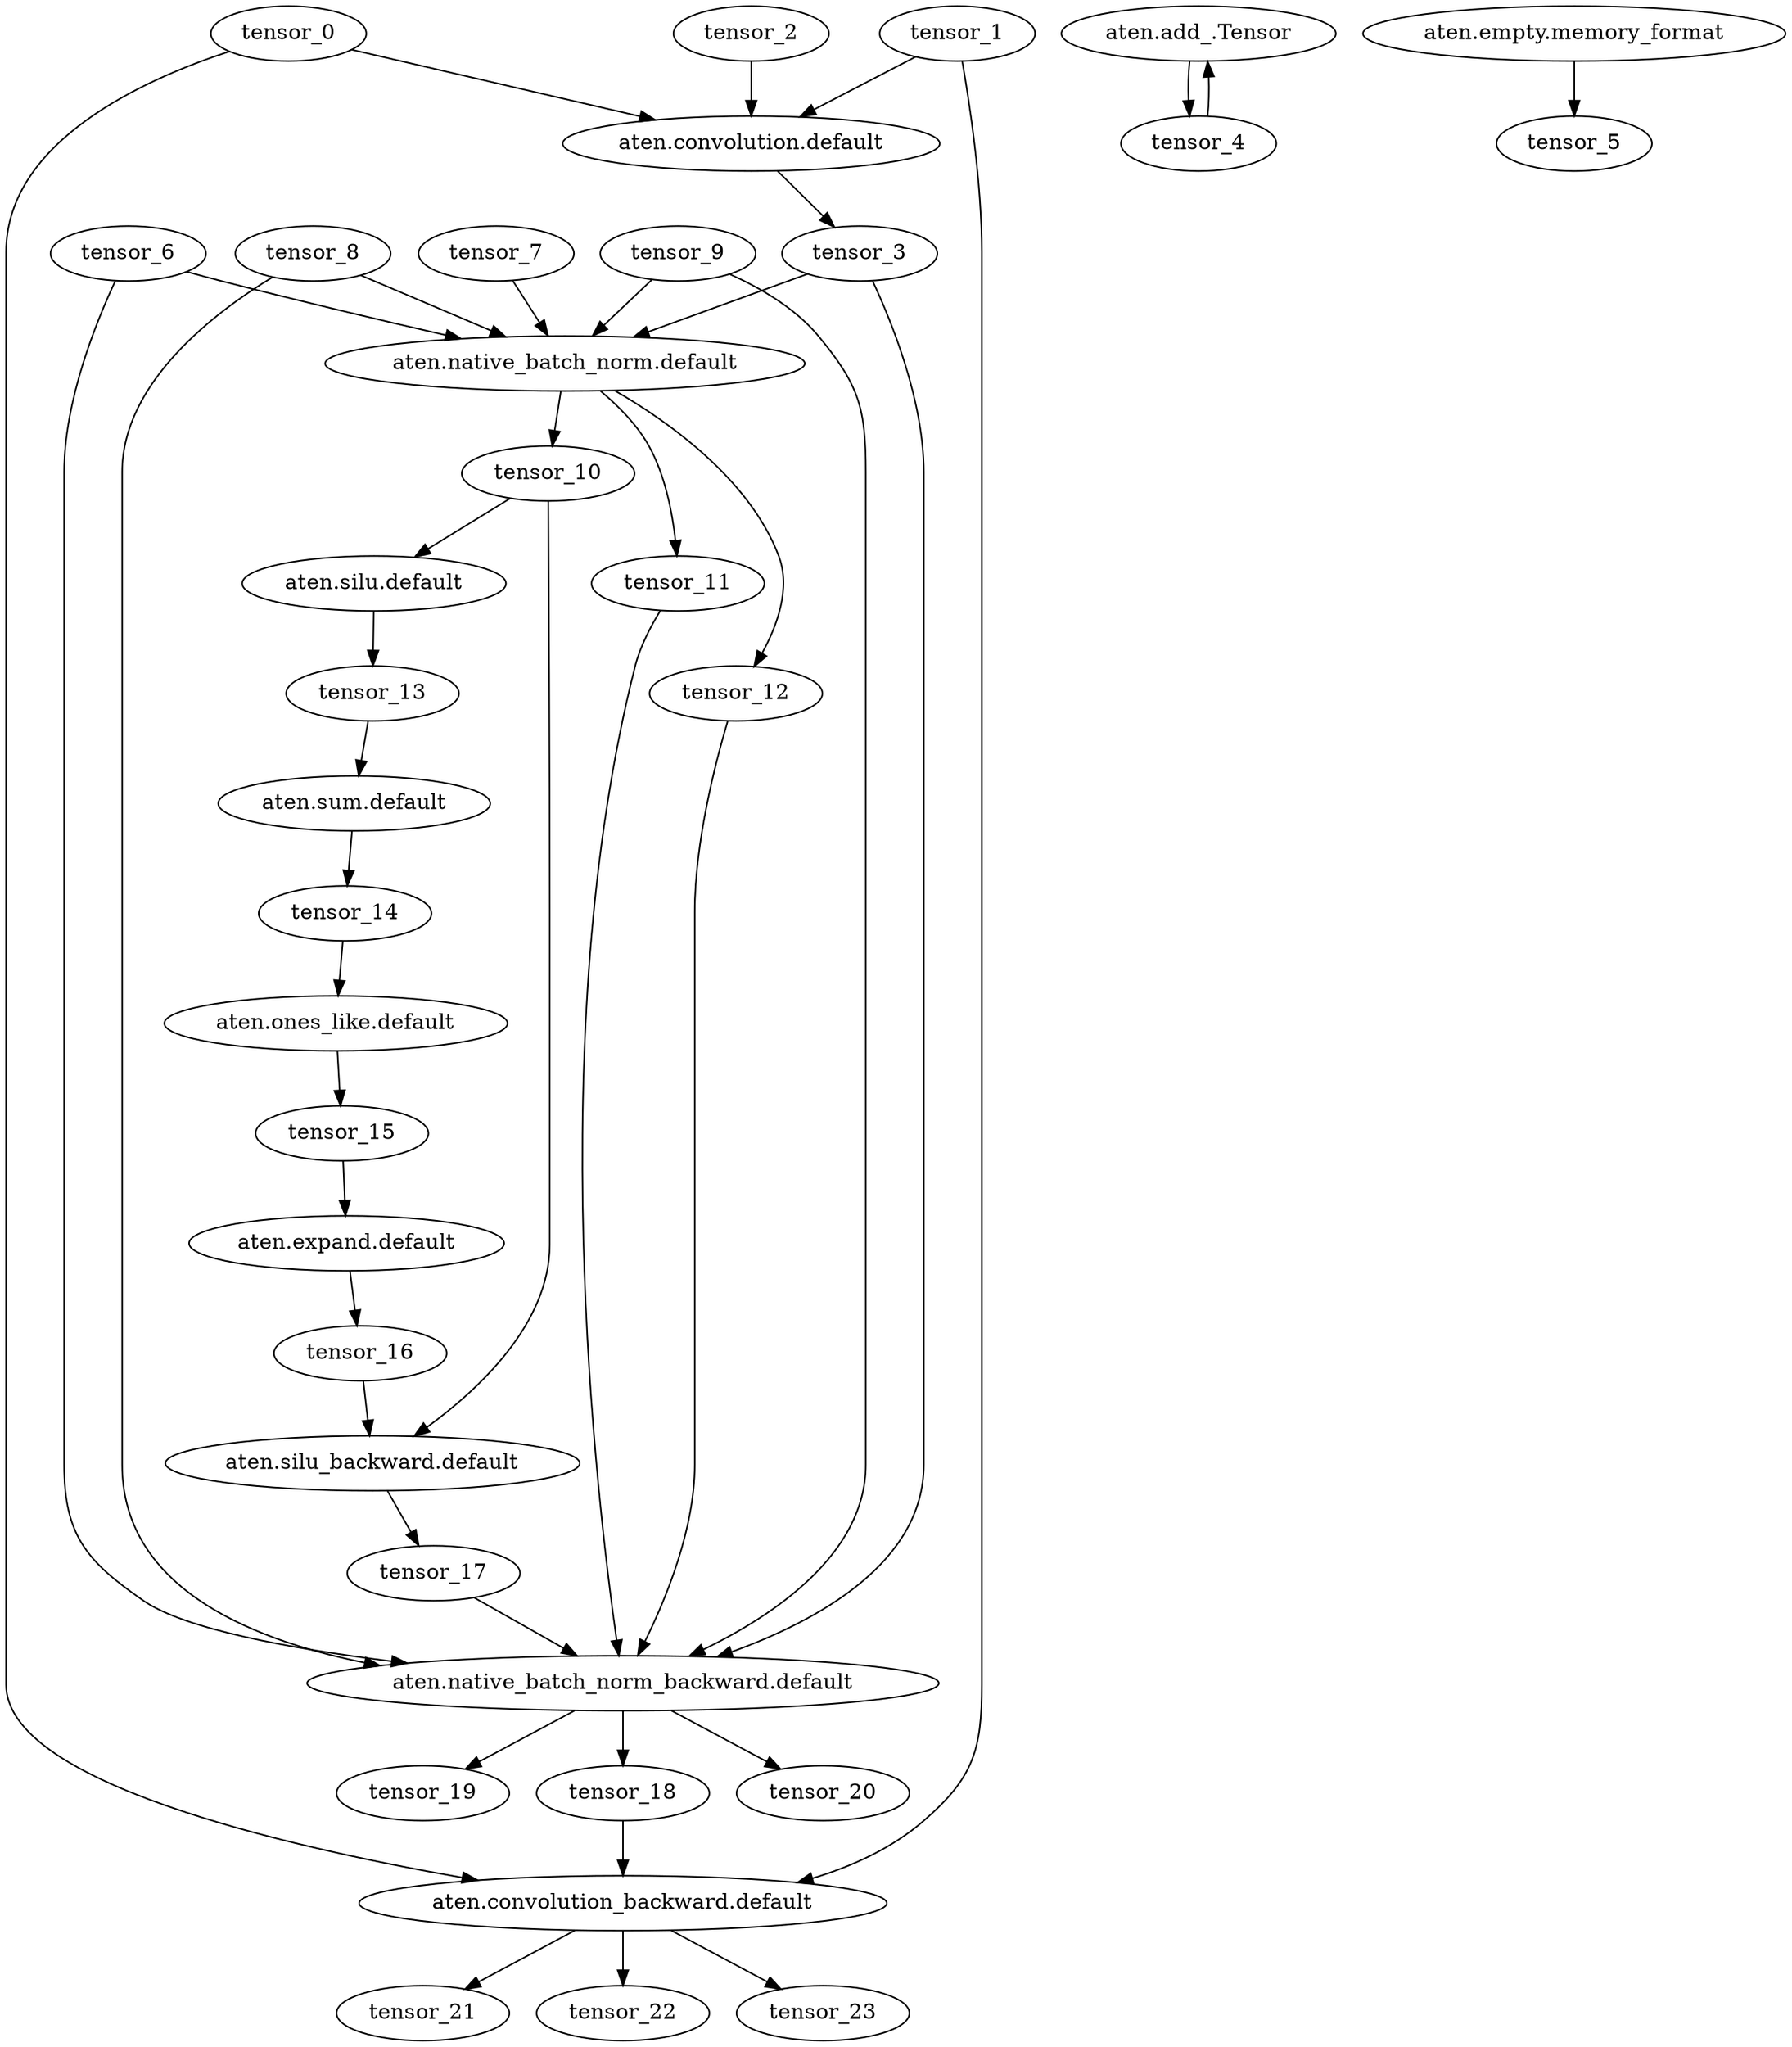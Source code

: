 digraph {
	"aten.convolution.default_0" [label="aten.convolution.default" fillcolor=green]
	tensor_0 [fillcolor=skyblue]
	tensor_0 -> "aten.convolution.default_0"
	tensor_1 [fillcolor=skyblue]
	tensor_1 -> "aten.convolution.default_0"
	tensor_2 [fillcolor=skyblue]
	tensor_2 -> "aten.convolution.default_0"
	tensor_3 [fillcolor=skyblue]
	"aten.convolution.default_0" -> tensor_3
	"aten.add_.Tensor_1" [label="aten.add_.Tensor" fillcolor=green]
	tensor_4 [fillcolor=skyblue]
	tensor_4 -> "aten.add_.Tensor_1"
	"aten.add_.Tensor_1" -> tensor_4
	"aten.empty.memory_format_2" [label="aten.empty.memory_format" fillcolor=green]
	tensor_5 [fillcolor=skyblue]
	"aten.empty.memory_format_2" -> tensor_5
	"aten.native_batch_norm.default_3" [label="aten.native_batch_norm.default" fillcolor=green]
	tensor_3 -> "aten.native_batch_norm.default_3"
	tensor_6 [fillcolor=skyblue]
	tensor_6 -> "aten.native_batch_norm.default_3"
	tensor_7 [fillcolor=skyblue]
	tensor_7 -> "aten.native_batch_norm.default_3"
	tensor_8 [fillcolor=skyblue]
	tensor_8 -> "aten.native_batch_norm.default_3"
	tensor_9 [fillcolor=skyblue]
	tensor_9 -> "aten.native_batch_norm.default_3"
	tensor_10 [fillcolor=skyblue]
	"aten.native_batch_norm.default_3" -> tensor_10
	tensor_11 [fillcolor=skyblue]
	"aten.native_batch_norm.default_3" -> tensor_11
	tensor_12 [fillcolor=skyblue]
	"aten.native_batch_norm.default_3" -> tensor_12
	"aten.silu.default_4" [label="aten.silu.default" fillcolor=green]
	tensor_10 -> "aten.silu.default_4"
	tensor_13 [fillcolor=skyblue]
	"aten.silu.default_4" -> tensor_13
	"aten.sum.default_5" [label="aten.sum.default" fillcolor=green]
	tensor_13 -> "aten.sum.default_5"
	tensor_14 [fillcolor=skyblue]
	"aten.sum.default_5" -> tensor_14
	"aten.ones_like.default_6" [label="aten.ones_like.default" fillcolor=green]
	tensor_14 -> "aten.ones_like.default_6"
	tensor_15 [fillcolor=skyblue]
	"aten.ones_like.default_6" -> tensor_15
	"aten.expand.default_7" [label="aten.expand.default" fillcolor=green]
	tensor_15 -> "aten.expand.default_7"
	tensor_16 [fillcolor=skyblue]
	"aten.expand.default_7" -> tensor_16
	"aten.silu_backward.default_8" [label="aten.silu_backward.default" fillcolor=green]
	tensor_16 -> "aten.silu_backward.default_8"
	tensor_10 -> "aten.silu_backward.default_8"
	tensor_17 [fillcolor=skyblue]
	"aten.silu_backward.default_8" -> tensor_17
	"aten.native_batch_norm_backward.default_9" [label="aten.native_batch_norm_backward.default" fillcolor=green]
	tensor_17 -> "aten.native_batch_norm_backward.default_9"
	tensor_3 -> "aten.native_batch_norm_backward.default_9"
	tensor_6 -> "aten.native_batch_norm_backward.default_9"
	tensor_8 -> "aten.native_batch_norm_backward.default_9"
	tensor_9 -> "aten.native_batch_norm_backward.default_9"
	tensor_11 -> "aten.native_batch_norm_backward.default_9"
	tensor_12 -> "aten.native_batch_norm_backward.default_9"
	tensor_18 [fillcolor=skyblue]
	"aten.native_batch_norm_backward.default_9" -> tensor_18
	tensor_19 [fillcolor=skyblue]
	"aten.native_batch_norm_backward.default_9" -> tensor_19
	tensor_20 [fillcolor=skyblue]
	"aten.native_batch_norm_backward.default_9" -> tensor_20
	"aten.convolution_backward.default_10" [label="aten.convolution_backward.default" fillcolor=green]
	tensor_18 -> "aten.convolution_backward.default_10"
	tensor_0 -> "aten.convolution_backward.default_10"
	tensor_1 -> "aten.convolution_backward.default_10"
	tensor_21 [fillcolor=skyblue]
	"aten.convolution_backward.default_10" -> tensor_21
	tensor_22 [fillcolor=skyblue]
	"aten.convolution_backward.default_10" -> tensor_22
	tensor_23 [fillcolor=skyblue]
	"aten.convolution_backward.default_10" -> tensor_23
}
